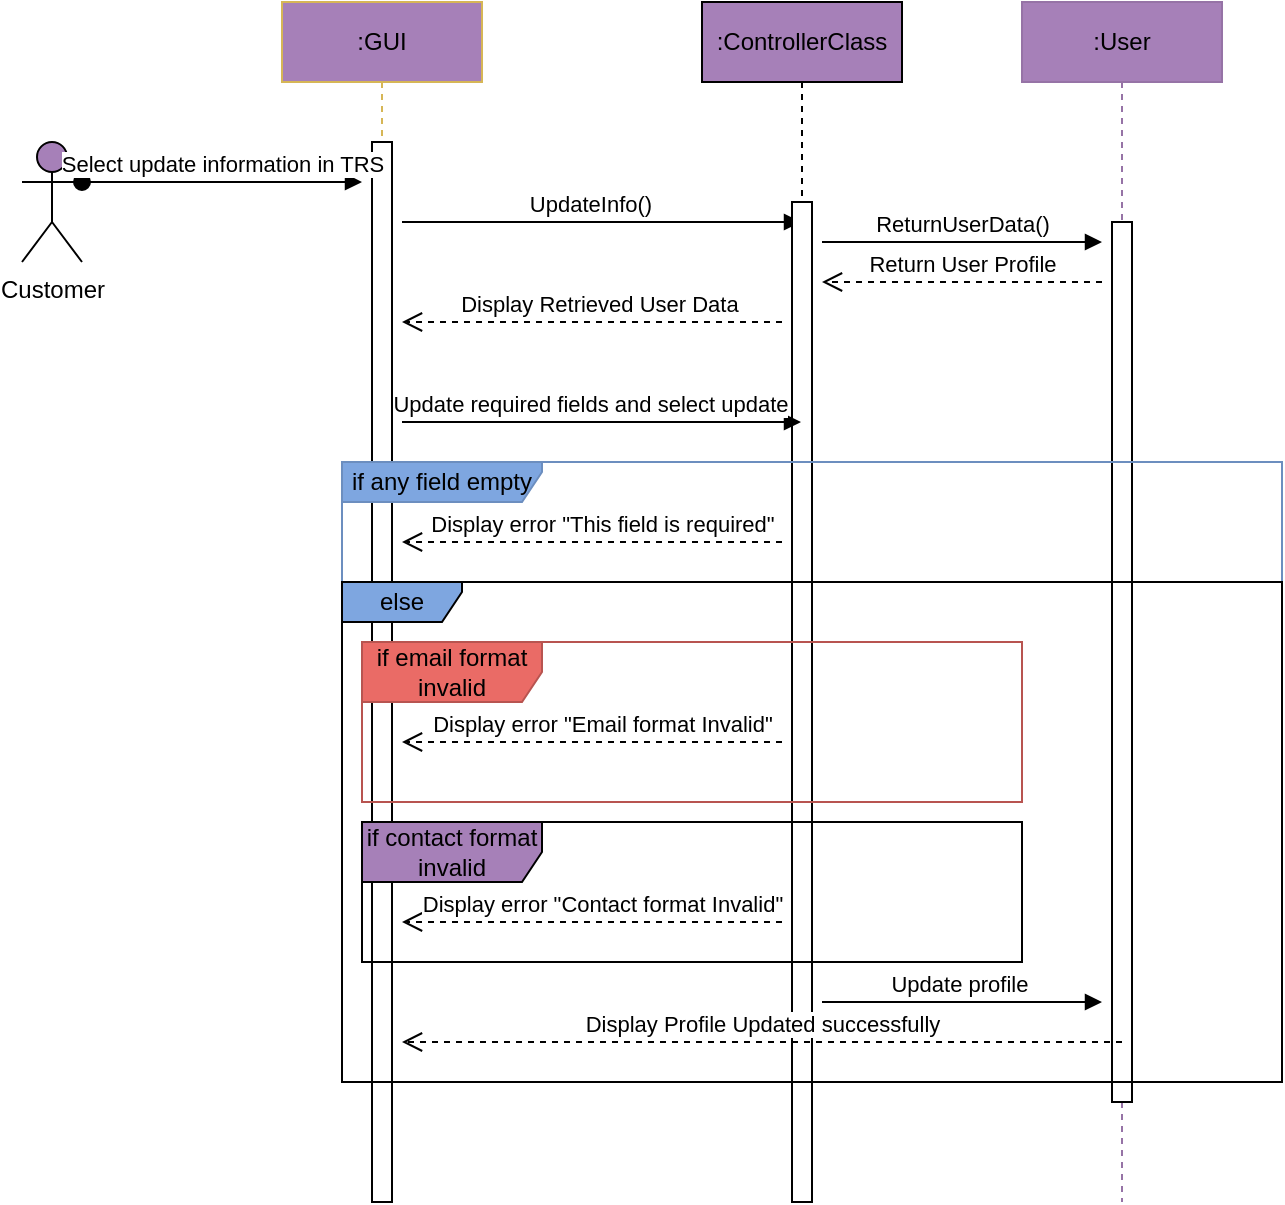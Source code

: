 <mxfile version="28.2.7">
  <diagram name="Page-1" id="2YBvvXClWsGukQMizWep">
    <mxGraphModel grid="1" page="1" gridSize="10" guides="1" tooltips="1" connect="1" arrows="1" fold="1" pageScale="1" pageWidth="850" pageHeight="1100" math="0" shadow="0">
      <root>
        <mxCell id="0" />
        <mxCell id="1" parent="0" />
        <mxCell id="aM9ryv3xv72pqoxQDRHE-1" value=":GUI" style="shape=umlLifeline;perimeter=lifelinePerimeter;whiteSpace=wrap;html=1;container=0;dropTarget=0;collapsible=0;recursiveResize=0;outlineConnect=0;portConstraint=eastwest;newEdgeStyle={&quot;edgeStyle&quot;:&quot;elbowEdgeStyle&quot;,&quot;elbow&quot;:&quot;vertical&quot;,&quot;curved&quot;:0,&quot;rounded&quot;:0};fillColor=light-dark(#A680B8,#A680B8);strokeColor=#d6b656;" vertex="1" parent="1">
          <mxGeometry x="100" y="40" width="100" height="600" as="geometry" />
        </mxCell>
        <mxCell id="aM9ryv3xv72pqoxQDRHE-2" value="" style="html=1;points=[];perimeter=orthogonalPerimeter;outlineConnect=0;targetShapes=umlLifeline;portConstraint=eastwest;newEdgeStyle={&quot;edgeStyle&quot;:&quot;elbowEdgeStyle&quot;,&quot;elbow&quot;:&quot;vertical&quot;,&quot;curved&quot;:0,&quot;rounded&quot;:0};" vertex="1" parent="aM9ryv3xv72pqoxQDRHE-1">
          <mxGeometry x="45" y="70" width="10" height="530" as="geometry" />
        </mxCell>
        <mxCell id="aM9ryv3xv72pqoxQDRHE-7" value="UpdateInfo()" style="html=1;verticalAlign=bottom;endArrow=block;edgeStyle=elbowEdgeStyle;elbow=vertical;curved=0;rounded=0;" edge="1" parent="1">
          <mxGeometry x="-0.059" relative="1" as="geometry">
            <mxPoint x="160" y="150" as="sourcePoint" />
            <Array as="points">
              <mxPoint x="290" y="150" />
              <mxPoint x="245" y="140" />
            </Array>
            <mxPoint x="359.5" y="150" as="targetPoint" />
            <mxPoint as="offset" />
          </mxGeometry>
        </mxCell>
        <mxCell id="aM9ryv3xv72pqoxQDRHE-8" value="Display Retrieved User Data&amp;nbsp;" style="html=1;verticalAlign=bottom;endArrow=open;dashed=1;endSize=8;edgeStyle=elbowEdgeStyle;elbow=vertical;curved=0;rounded=0;" edge="1" parent="1">
          <mxGeometry x="-0.053" relative="1" as="geometry">
            <mxPoint x="160" y="200" as="targetPoint" />
            <Array as="points">
              <mxPoint x="275" y="200" />
            </Array>
            <mxPoint x="350" y="200" as="sourcePoint" />
            <mxPoint as="offset" />
          </mxGeometry>
        </mxCell>
        <mxCell id="bBuxsDiRmaO1g1Y6jmgf-2" value="Customer" style="shape=umlActor;verticalLabelPosition=bottom;verticalAlign=top;html=1;outlineConnect=0;fillColor=light-dark(#A680B8,#A680B8);" vertex="1" parent="1">
          <mxGeometry x="-30" y="110" width="30" height="60" as="geometry" />
        </mxCell>
        <mxCell id="aM9ryv3xv72pqoxQDRHE-3" value="Select update information in TRS" style="html=1;verticalAlign=bottom;startArrow=oval;endArrow=block;startSize=8;edgeStyle=elbowEdgeStyle;elbow=horizontal;curved=0;rounded=0;exitX=1;exitY=0.333;exitDx=0;exitDy=0;exitPerimeter=0;" edge="1" parent="1" source="bBuxsDiRmaO1g1Y6jmgf-2">
          <mxGeometry relative="1" as="geometry">
            <mxPoint x="70" y="130" as="sourcePoint" />
            <mxPoint x="140" y="130" as="targetPoint" />
            <Array as="points">
              <mxPoint x="90" y="130" />
            </Array>
          </mxGeometry>
        </mxCell>
        <mxCell id="bBuxsDiRmaO1g1Y6jmgf-5" value=":ControllerClass" style="shape=umlLifeline;perimeter=lifelinePerimeter;whiteSpace=wrap;html=1;container=0;dropTarget=0;collapsible=0;recursiveResize=0;outlineConnect=0;portConstraint=eastwest;newEdgeStyle={&quot;edgeStyle&quot;:&quot;elbowEdgeStyle&quot;,&quot;elbow&quot;:&quot;vertical&quot;,&quot;curved&quot;:0,&quot;rounded&quot;:0};fillColor=light-dark(#A680B8,#A680B8);" vertex="1" parent="1">
          <mxGeometry x="310" y="40" width="100" height="600" as="geometry" />
        </mxCell>
        <mxCell id="bBuxsDiRmaO1g1Y6jmgf-6" value="" style="html=1;points=[];perimeter=orthogonalPerimeter;outlineConnect=0;targetShapes=umlLifeline;portConstraint=eastwest;newEdgeStyle={&quot;edgeStyle&quot;:&quot;elbowEdgeStyle&quot;,&quot;elbow&quot;:&quot;vertical&quot;,&quot;curved&quot;:0,&quot;rounded&quot;:0};" vertex="1" parent="bBuxsDiRmaO1g1Y6jmgf-5">
          <mxGeometry x="45" y="100" width="10" height="500" as="geometry" />
        </mxCell>
        <mxCell id="bBuxsDiRmaO1g1Y6jmgf-8" value=":User" style="shape=umlLifeline;perimeter=lifelinePerimeter;whiteSpace=wrap;html=1;container=0;dropTarget=0;collapsible=0;recursiveResize=0;outlineConnect=0;portConstraint=eastwest;newEdgeStyle={&quot;edgeStyle&quot;:&quot;elbowEdgeStyle&quot;,&quot;elbow&quot;:&quot;vertical&quot;,&quot;curved&quot;:0,&quot;rounded&quot;:0};fillColor=light-dark(#A680B8,#A680B8);strokeColor=#9673a6;" vertex="1" parent="1">
          <mxGeometry x="470" y="40" width="100" height="600" as="geometry" />
        </mxCell>
        <mxCell id="bBuxsDiRmaO1g1Y6jmgf-9" value="" style="html=1;points=[];perimeter=orthogonalPerimeter;outlineConnect=0;targetShapes=umlLifeline;portConstraint=eastwest;newEdgeStyle={&quot;edgeStyle&quot;:&quot;elbowEdgeStyle&quot;,&quot;elbow&quot;:&quot;vertical&quot;,&quot;curved&quot;:0,&quot;rounded&quot;:0};" vertex="1" parent="bBuxsDiRmaO1g1Y6jmgf-8">
          <mxGeometry x="45" y="110" width="10" height="440" as="geometry" />
        </mxCell>
        <mxCell id="bBuxsDiRmaO1g1Y6jmgf-10" value="ReturnUserData()" style="html=1;verticalAlign=bottom;endArrow=block;edgeStyle=elbowEdgeStyle;elbow=vertical;curved=0;rounded=0;" edge="1" parent="1">
          <mxGeometry relative="1" as="geometry">
            <mxPoint x="370" y="160" as="sourcePoint" />
            <Array as="points">
              <mxPoint x="500" y="160" />
              <mxPoint x="455" y="150" />
            </Array>
            <mxPoint x="510" y="160" as="targetPoint" />
            <mxPoint as="offset" />
          </mxGeometry>
        </mxCell>
        <mxCell id="bBuxsDiRmaO1g1Y6jmgf-11" value="Return User Profile" style="html=1;verticalAlign=bottom;endArrow=open;dashed=1;endSize=8;edgeStyle=elbowEdgeStyle;elbow=vertical;curved=0;rounded=0;" edge="1" parent="1">
          <mxGeometry relative="1" as="geometry">
            <mxPoint x="370" y="180" as="targetPoint" />
            <Array as="points">
              <mxPoint x="485" y="180" />
            </Array>
            <mxPoint x="510" y="180" as="sourcePoint" />
          </mxGeometry>
        </mxCell>
        <mxCell id="bBuxsDiRmaO1g1Y6jmgf-17" value="Update required fields and select update" style="html=1;verticalAlign=bottom;endArrow=block;edgeStyle=elbowEdgeStyle;elbow=vertical;curved=0;rounded=0;" edge="1" parent="1">
          <mxGeometry x="-0.059" relative="1" as="geometry">
            <mxPoint x="160" y="250" as="sourcePoint" />
            <Array as="points">
              <mxPoint x="290" y="250" />
              <mxPoint x="245" y="240" />
            </Array>
            <mxPoint x="359.5" y="250" as="targetPoint" />
            <mxPoint as="offset" />
          </mxGeometry>
        </mxCell>
        <mxCell id="bBuxsDiRmaO1g1Y6jmgf-18" value="if any field empty" style="shape=umlFrame;whiteSpace=wrap;html=1;pointerEvents=0;width=100;height=20;fillColor=#7EA6E0;strokeColor=#6c8ebf;" vertex="1" parent="1">
          <mxGeometry x="130" y="270" width="470" height="310" as="geometry" />
        </mxCell>
        <mxCell id="bBuxsDiRmaO1g1Y6jmgf-19" value="else" style="shape=umlFrame;whiteSpace=wrap;html=1;pointerEvents=0;width=60;height=20;fillColor=#7EA6E0;" vertex="1" parent="1">
          <mxGeometry x="130" y="330" width="470" height="250" as="geometry" />
        </mxCell>
        <mxCell id="bBuxsDiRmaO1g1Y6jmgf-20" value="Display error &quot;This field is required&quot;" style="html=1;verticalAlign=bottom;endArrow=open;dashed=1;endSize=8;edgeStyle=elbowEdgeStyle;elbow=vertical;curved=0;rounded=0;" edge="1" parent="1">
          <mxGeometry x="-0.053" relative="1" as="geometry">
            <mxPoint x="160" y="310" as="targetPoint" />
            <Array as="points">
              <mxPoint x="275" y="310" />
            </Array>
            <mxPoint x="350" y="310" as="sourcePoint" />
            <mxPoint as="offset" />
          </mxGeometry>
        </mxCell>
        <mxCell id="bBuxsDiRmaO1g1Y6jmgf-21" value="if email format invalid" style="shape=umlFrame;whiteSpace=wrap;html=1;pointerEvents=0;width=90;height=30;fillColor=#EA6B66;strokeColor=#b85450;" vertex="1" parent="1">
          <mxGeometry x="140" y="360" width="330" height="80" as="geometry" />
        </mxCell>
        <mxCell id="bBuxsDiRmaO1g1Y6jmgf-22" value="if contact format invalid" style="shape=umlFrame;whiteSpace=wrap;html=1;pointerEvents=0;width=90;height=30;fillColor=#A680B8;" vertex="1" parent="1">
          <mxGeometry x="140" y="450" width="330" height="70" as="geometry" />
        </mxCell>
        <mxCell id="bBuxsDiRmaO1g1Y6jmgf-23" value="Display error &quot;Email format Invalid&quot;" style="html=1;verticalAlign=bottom;endArrow=open;dashed=1;endSize=8;edgeStyle=elbowEdgeStyle;elbow=vertical;curved=0;rounded=0;" edge="1" parent="1">
          <mxGeometry x="-0.053" relative="1" as="geometry">
            <mxPoint x="160" y="410" as="targetPoint" />
            <Array as="points">
              <mxPoint x="275" y="410" />
            </Array>
            <mxPoint x="350" y="410" as="sourcePoint" />
            <mxPoint as="offset" />
          </mxGeometry>
        </mxCell>
        <mxCell id="bBuxsDiRmaO1g1Y6jmgf-24" value="Display error &quot;Contact format Invalid&quot;" style="html=1;verticalAlign=bottom;endArrow=open;dashed=1;endSize=8;edgeStyle=elbowEdgeStyle;elbow=vertical;curved=0;rounded=0;" edge="1" parent="1">
          <mxGeometry x="-0.053" relative="1" as="geometry">
            <mxPoint x="160" y="500" as="targetPoint" />
            <Array as="points">
              <mxPoint x="275" y="500" />
            </Array>
            <mxPoint x="350" y="500" as="sourcePoint" />
            <mxPoint as="offset" />
          </mxGeometry>
        </mxCell>
        <mxCell id="bBuxsDiRmaO1g1Y6jmgf-25" value="Update profile&amp;nbsp;" style="html=1;verticalAlign=bottom;endArrow=block;edgeStyle=elbowEdgeStyle;elbow=vertical;curved=0;rounded=0;" edge="1" parent="1">
          <mxGeometry relative="1" as="geometry">
            <mxPoint x="370" y="540" as="sourcePoint" />
            <Array as="points">
              <mxPoint x="500" y="540" />
              <mxPoint x="455" y="530" />
            </Array>
            <mxPoint x="510" y="540" as="targetPoint" />
            <mxPoint as="offset" />
          </mxGeometry>
        </mxCell>
        <mxCell id="bBuxsDiRmaO1g1Y6jmgf-26" value="Display Profile Updated successfully" style="html=1;verticalAlign=bottom;endArrow=open;dashed=1;endSize=8;edgeStyle=elbowEdgeStyle;elbow=vertical;curved=0;rounded=0;" edge="1" parent="1">
          <mxGeometry relative="1" as="geometry">
            <mxPoint x="160" y="560" as="targetPoint" />
            <Array as="points">
              <mxPoint x="470" y="560" />
            </Array>
            <mxPoint x="520" y="560" as="sourcePoint" />
          </mxGeometry>
        </mxCell>
      </root>
    </mxGraphModel>
  </diagram>
</mxfile>
